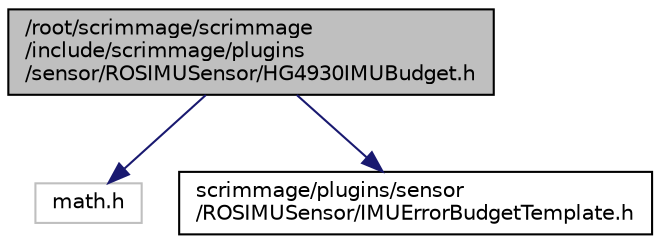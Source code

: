 digraph "/root/scrimmage/scrimmage/include/scrimmage/plugins/sensor/ROSIMUSensor/HG4930IMUBudget.h"
{
 // LATEX_PDF_SIZE
  edge [fontname="Helvetica",fontsize="10",labelfontname="Helvetica",labelfontsize="10"];
  node [fontname="Helvetica",fontsize="10",shape=record];
  Node1 [label="/root/scrimmage/scrimmage\l/include/scrimmage/plugins\l/sensor/ROSIMUSensor/HG4930IMUBudget.h",height=0.2,width=0.4,color="black", fillcolor="grey75", style="filled", fontcolor="black",tooltip="Error budget generating IMU errors to emulate an HG4930 IMU."];
  Node1 -> Node2 [color="midnightblue",fontsize="10",style="solid",fontname="Helvetica"];
  Node2 [label="math.h",height=0.2,width=0.4,color="grey75", fillcolor="white", style="filled",tooltip=" "];
  Node1 -> Node3 [color="midnightblue",fontsize="10",style="solid",fontname="Helvetica"];
  Node3 [label="scrimmage/plugins/sensor\l/ROSIMUSensor/IMUErrorBudgetTemplate.h",height=0.2,width=0.4,color="black", fillcolor="white", style="filled",URL="$IMUErrorBudgetTemplate_8h.html",tooltip="Base class for IMU Error budget."];
}
